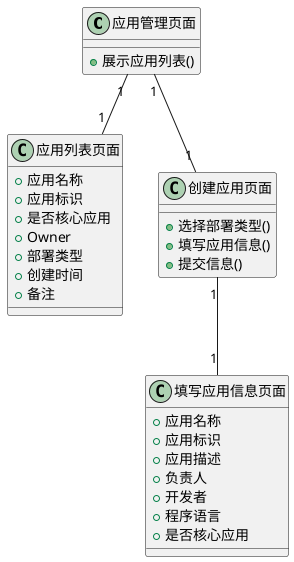 @startuml
class 应用管理页面 {
  + 展示应用列表()
}
class 应用列表页面 {
  + 应用名称
  + 应用标识
  + 是否核心应用
  + Owner
  + 部署类型
  + 创建时间
  + 备注
}
class 创建应用页面 {
  + 选择部署类型()
  + 填写应用信息()
  + 提交信息()
}
class 填写应用信息页面 {
  + 应用名称
  + 应用标识
  + 应用描述
  + 负责人
  + 开发者
  + 程序语言
  + 是否核心应用
}
应用管理页面 "1" -- "1" 应用列表页面
应用管理页面 "1" -- "1" 创建应用页面
创建应用页面 "1" -- "1" 填写应用信息页面
@enduml